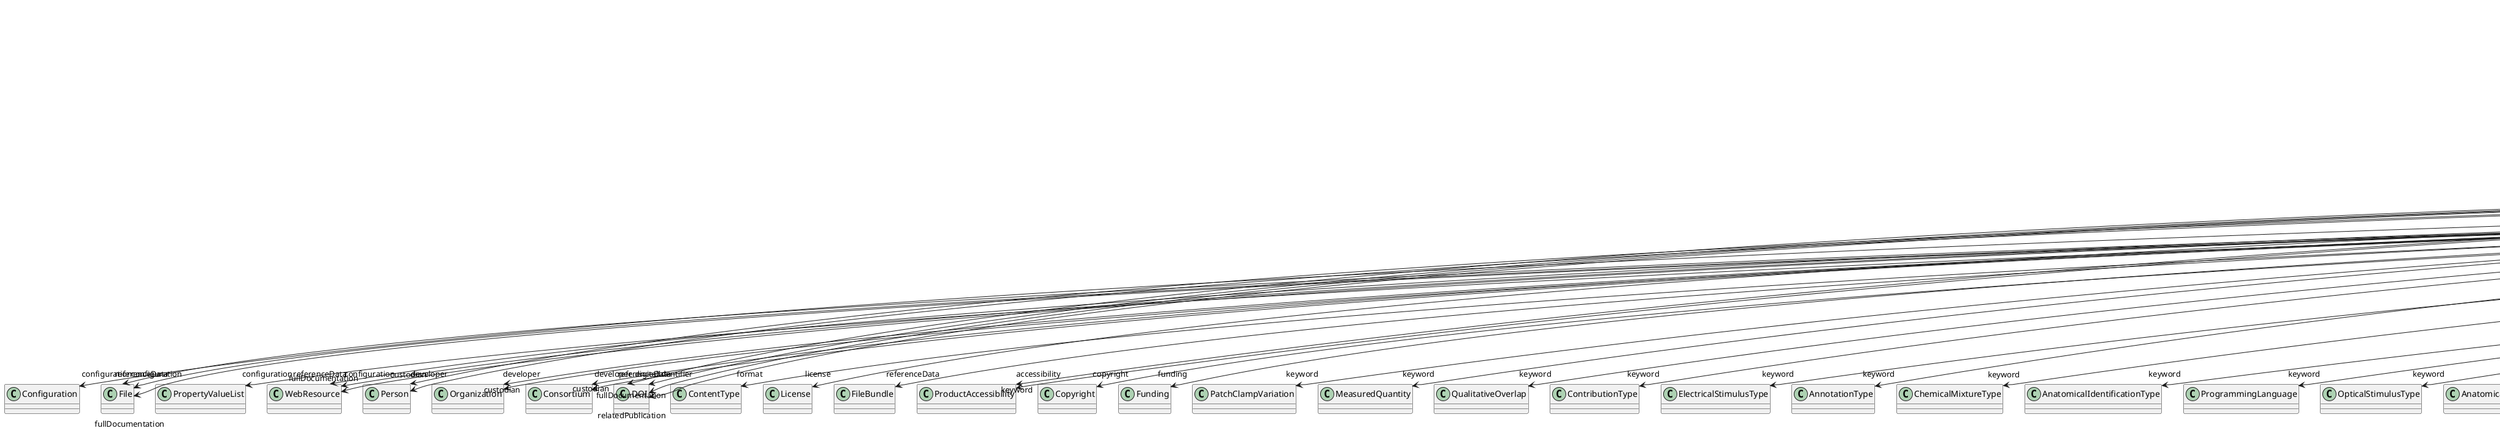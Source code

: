 @startuml
class ValidationTestVersion {
+configuration
+developer
+digitalIdentifier
+entryPoint
+format
+isAlternativeVersionOf
+isNewVersionOf
+license
+referenceData
+accessibility
+copyright
+custodian
+description
+fullDocumentation
+fullName
+funding
+homepage
+howToCite
+keyword
+otherContribution
+relatedPublication
+releaseDate
+repository
+shortName
+supportChannel
+versionIdentifier
+versionInnovation

}
ValidationTestVersion -d-> "configuration" Configuration
ValidationTestVersion -d-> "configuration" File
ValidationTestVersion -d-> "configuration" PropertyValueList
ValidationTestVersion -d-> "configuration" WebResource
ValidationTestVersion -d-> "developer" Person
ValidationTestVersion -d-> "developer" Organization
ValidationTestVersion -d-> "developer" Consortium
ValidationTestVersion -d-> "digitalIdentifier" DOI
ValidationTestVersion -d-> "format" ContentType
ValidationTestVersion -d-> "isAlternativeVersionOf" ValidationTestVersion
ValidationTestVersion -d-> "isNewVersionOf" ValidationTestVersion
ValidationTestVersion -d-> "license" License
ValidationTestVersion -d-> "referenceData" DOI
ValidationTestVersion -d-> "referenceData" File
ValidationTestVersion -d-> "referenceData" FileBundle
ValidationTestVersion -d-> "referenceData" WebResource
ValidationTestVersion -d-> "accessibility" ProductAccessibility
ValidationTestVersion -d-> "copyright" Copyright
ValidationTestVersion -d-> "custodian" Person
ValidationTestVersion -d-> "custodian" Organization
ValidationTestVersion -d-> "custodian" Consortium
ValidationTestVersion -d-> "fullDocumentation" DOI
ValidationTestVersion -d-> "fullDocumentation" File
ValidationTestVersion -d-> "fullDocumentation" WebResource
ValidationTestVersion -d-> "funding" Funding
ValidationTestVersion -d-> "keyword" PatchClampVariation
ValidationTestVersion -d-> "keyword" MeasuredQuantity
ValidationTestVersion -d-> "keyword" QualitativeOverlap
ValidationTestVersion -d-> "keyword" ContributionType
ValidationTestVersion -d-> "keyword" ElectricalStimulusType
ValidationTestVersion -d-> "keyword" AnnotationType
ValidationTestVersion -d-> "keyword" ChemicalMixtureType
ValidationTestVersion -d-> "keyword" AnatomicalIdentificationType
ValidationTestVersion -d-> "keyword" ProgrammingLanguage
ValidationTestVersion -d-> "keyword" OpticalStimulusType
ValidationTestVersion -d-> "keyword" AnatomicalPlane
ValidationTestVersion -d-> "keyword" FileUsageRole
ValidationTestVersion -d-> "keyword" VisualStimulusType
ValidationTestVersion -d-> "keyword" GeneticStrainType
ValidationTestVersion -d-> "keyword" CellCultureType
ValidationTestVersion -d-> "keyword" Service
ValidationTestVersion -d-> "keyword" TypeOfUncertainty
ValidationTestVersion -d-> "keyword" Disease
ValidationTestVersion -d-> "keyword" MeasuredSignalType
ValidationTestVersion -d-> "keyword" DiseaseModel
ValidationTestVersion -d-> "keyword" TactileStimulusType
ValidationTestVersion -d-> "keyword" AuditoryStimulusType
ValidationTestVersion -d-> "keyword" OperatingSystem
ValidationTestVersion -d-> "keyword" ProductAccessibility
ValidationTestVersion -d-> "keyword" BreedingType
ValidationTestVersion -d-> "keyword" SoftwareFeature
ValidationTestVersion -d-> "keyword" SoftwareApplicationCategory
ValidationTestVersion -d-> "keyword" StimulationApproach
ValidationTestVersion -d-> "keyword" AgeCategory
ValidationTestVersion -d-> "keyword" OperatingDevice
ValidationTestVersion -d-> "keyword" AnatomicalAxesOrientation
ValidationTestVersion -d-> "keyword" OlfactoryStimulusType
ValidationTestVersion -d-> "keyword" FileRepositoryType
ValidationTestVersion -d-> "keyword" StimulationTechnique
ValidationTestVersion -d-> "keyword" MolecularEntity
ValidationTestVersion -d-> "keyword" UnitOfMeasurement
ValidationTestVersion -d-> "keyword" CellType
ValidationTestVersion -d-> "keyword" CriteriaQualityType
ValidationTestVersion -d-> "keyword" GustatoryStimulusType
ValidationTestVersion -d-> "keyword" TissueSampleType
ValidationTestVersion -d-> "keyword" BiologicalSex
ValidationTestVersion -d-> "keyword" DeviceType
ValidationTestVersion -d-> "keyword" Terminology
ValidationTestVersion -d-> "keyword" UBERONParcellation
ValidationTestVersion -d-> "keyword" EducationalLevel
ValidationTestVersion -d-> "keyword" Organ
ValidationTestVersion -d-> "keyword" Laterality
ValidationTestVersion -d-> "keyword" Handedness
ValidationTestVersion -d-> "keyword" SemanticDataType
ValidationTestVersion -d-> "keyword" LearningResourceType
ValidationTestVersion -d-> "keyword" DifferenceMeasure
ValidationTestVersion -d-> "keyword" AtlasType
ValidationTestVersion -d-> "keyword" OrganismSubstance
ValidationTestVersion -d-> "keyword" EthicsAssessment
ValidationTestVersion -d-> "keyword" CranialWindowConstructionType
ValidationTestVersion -d-> "keyword" AnnotationCriteriaType
ValidationTestVersion -d-> "keyword" Colormap
ValidationTestVersion -d-> "keyword" FileBundleGrouping
ValidationTestVersion -d-> "keyword" PreparationType
ValidationTestVersion -d-> "keyword" Species
ValidationTestVersion -d-> "keyword" TissueSampleAttribute
ValidationTestVersion -d-> "keyword" BiologicalProcess
ValidationTestVersion -d-> "keyword" ModelAbstractionLevel
ValidationTestVersion -d-> "keyword" SetupType
ValidationTestVersion -d-> "keyword" SubjectAttribute
ValidationTestVersion -d-> "keyword" TermSuggestion
ValidationTestVersion -d-> "keyword" AnalysisTechnique
ValidationTestVersion -d-> "keyword" Technique
ValidationTestVersion -d-> "keyword" ModelScope
ValidationTestVersion -d-> "keyword" MetaDataModelType
ValidationTestVersion -d-> "keyword" CranialWindowReinforcementType
ValidationTestVersion -d-> "keyword" DataType
ValidationTestVersion -d-> "keyword" ActionStatusType
ValidationTestVersion -d-> "keyword" SubcellularEntity
ValidationTestVersion -d-> "keyword" Language
ValidationTestVersion -d-> "keyword" BiologicalOrder
ValidationTestVersion -d-> "keyword" OrganismSystem
ValidationTestVersion -d-> "keyword" ExperimentalApproach
ValidationTestVersion -d-> "otherContribution" Contribution
ValidationTestVersion -d-> "relatedPublication" DOI
ValidationTestVersion -d-> "relatedPublication" ISBN
ValidationTestVersion -d-> "relatedPublication" HANDLE
ValidationTestVersion -d-> "relatedPublication" ISSN
ValidationTestVersion -d-> "relatedPublication" ScholarlyArticle
ValidationTestVersion -d-> "relatedPublication" Book
ValidationTestVersion -d-> "relatedPublication" Chapter
ValidationTestVersion -d-> "repository" FileRepository

@enduml